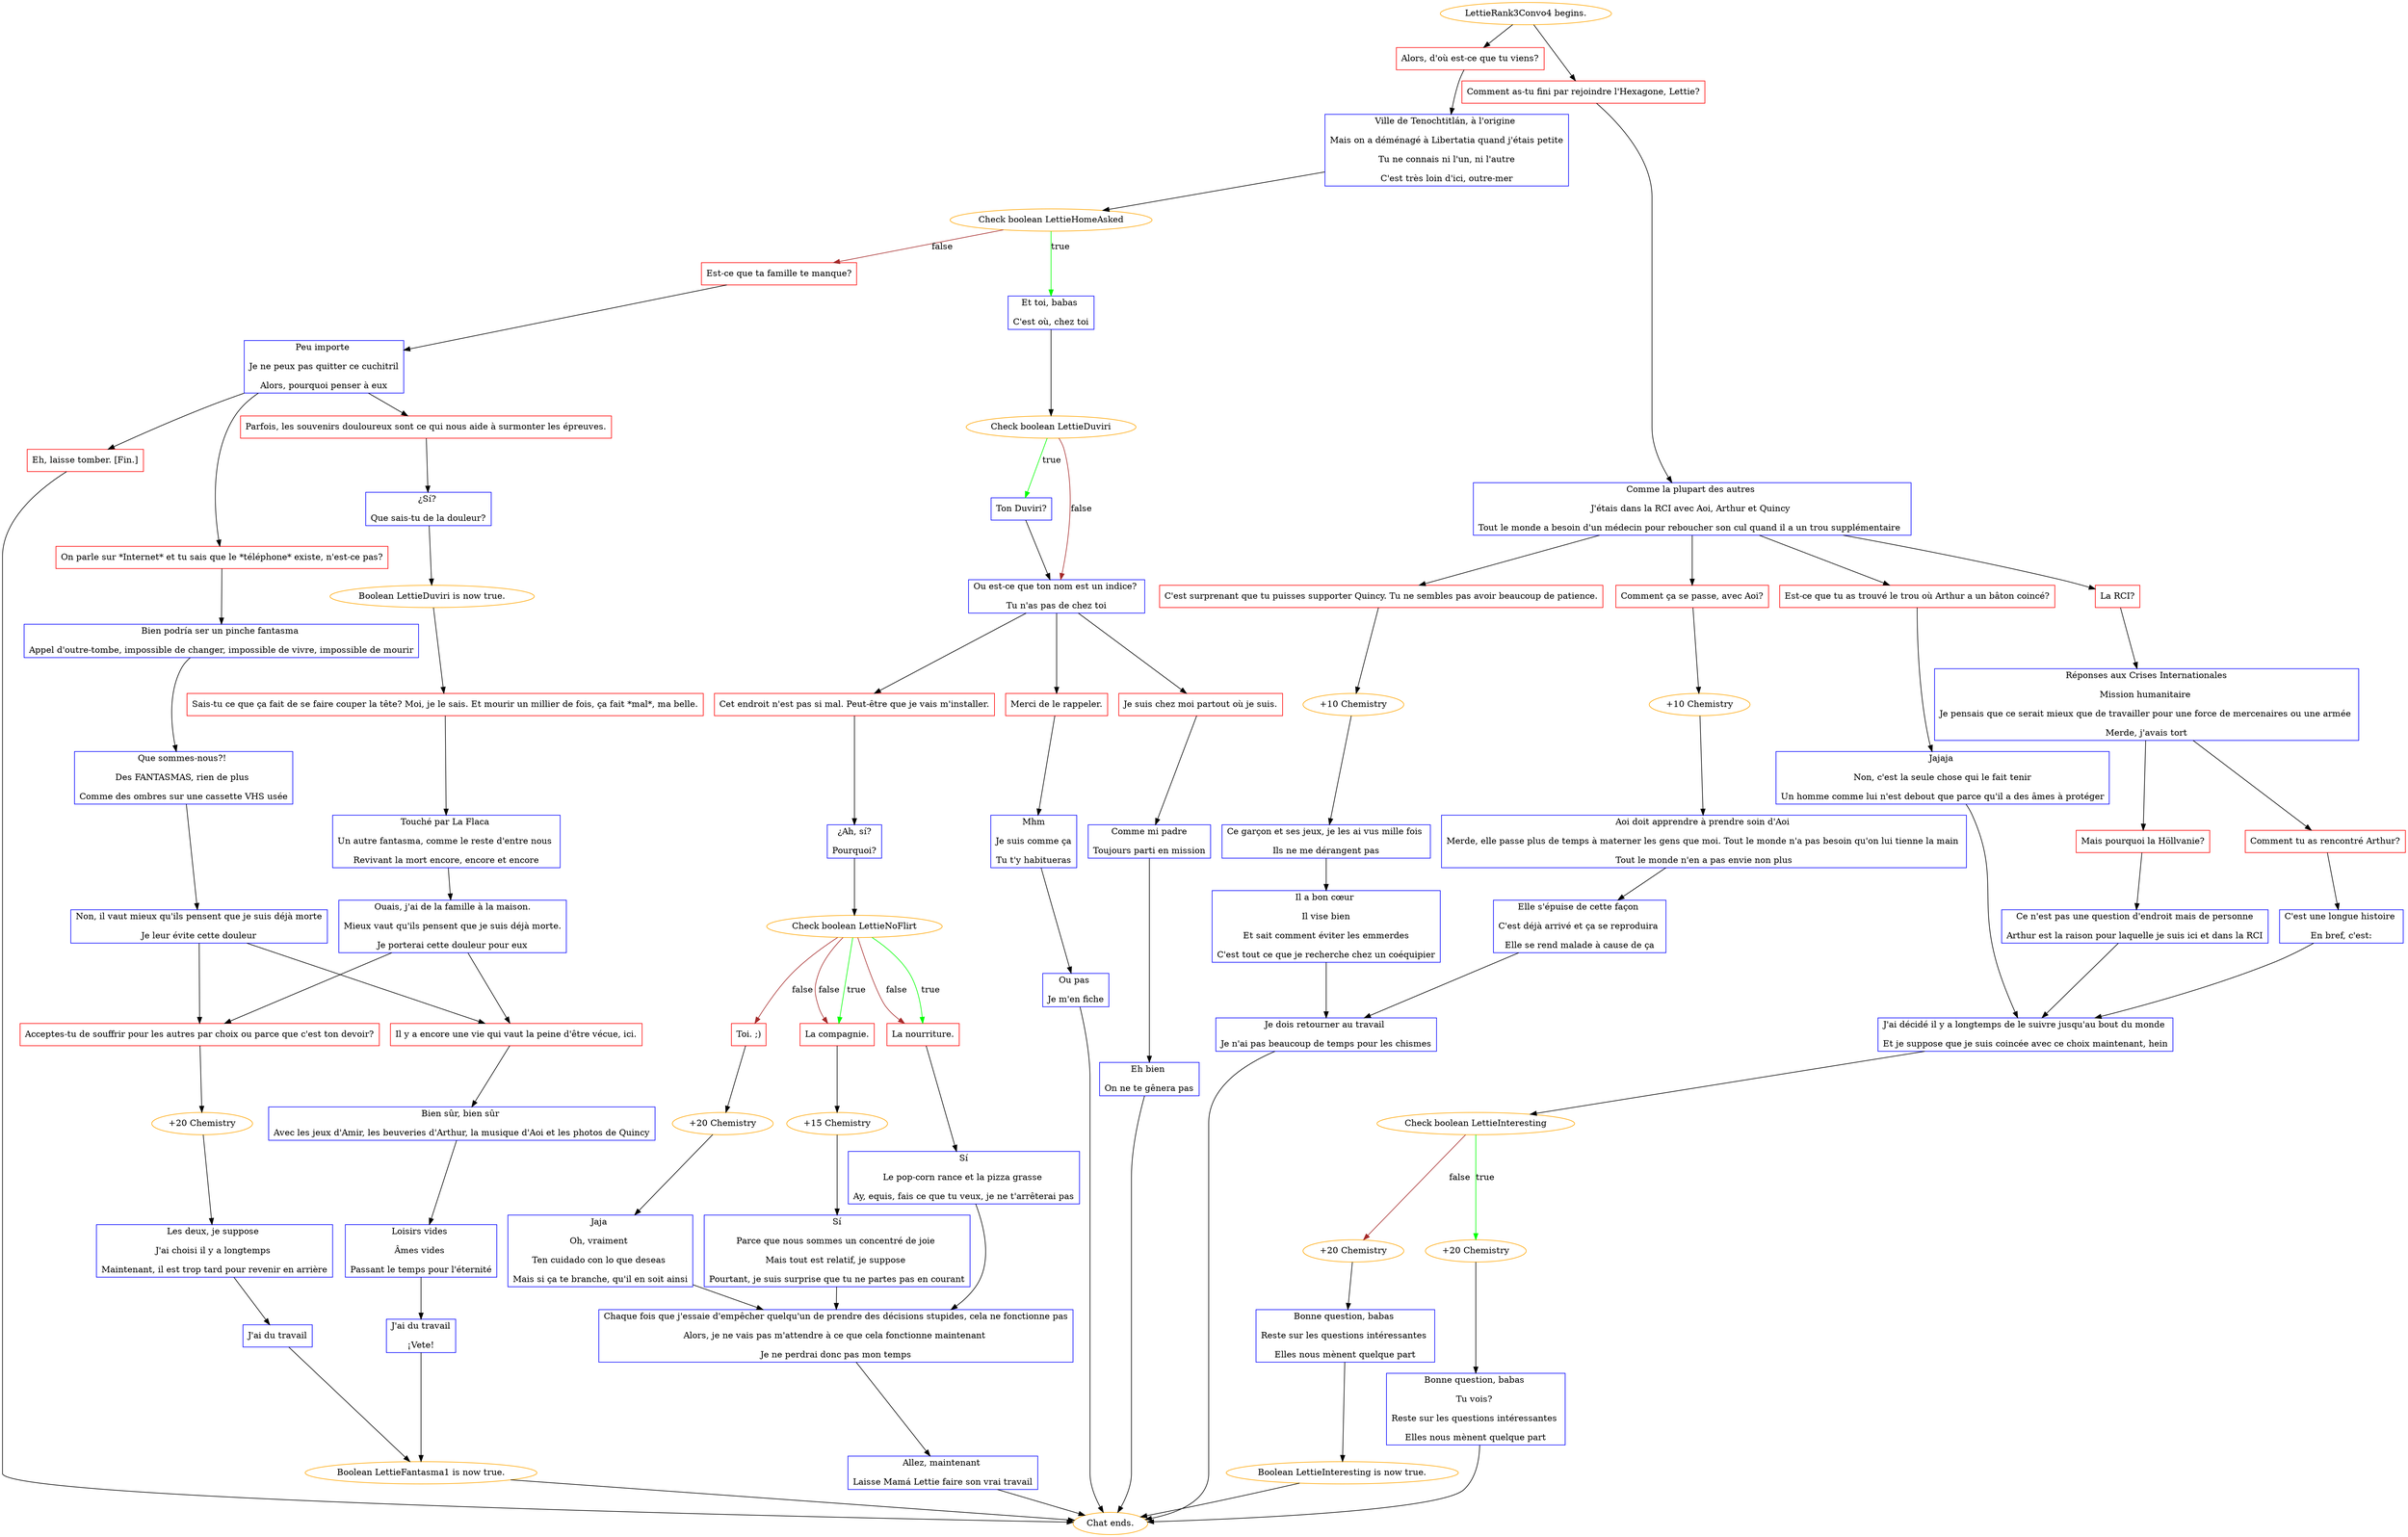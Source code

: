 digraph {
	"LettieRank3Convo4 begins." [color=orange];
		"LettieRank3Convo4 begins." -> j1791249634;
		"LettieRank3Convo4 begins." -> j2542877321;
	j1791249634 [label="Alors, d'où est-ce que tu viens?",shape=box,color=red];
		j1791249634 -> j2842518387;
	j2542877321 [label="Comment as-tu fini par rejoindre l'Hexagone, Lettie?",shape=box,color=red];
		j2542877321 -> j2263393890;
	j2842518387 [label="Ville de Tenochtitlán, à l'origine 
Mais on a déménagé à Libertatia quand j'étais petite
Tu ne connais ni l'un, ni l'autre
C'est très loin d'ici, outre-mer",shape=box,color=blue];
		j2842518387 -> j626268686;
	j2263393890 [label="Comme la plupart des autres 
J'étais dans la RCI avec Aoi, Arthur et Quincy 
Tout le monde a besoin d'un médecin pour reboucher son cul quand il a un trou supplémentaire  ",shape=box,color=blue];
		j2263393890 -> j441892157;
		j2263393890 -> j2349622162;
		j2263393890 -> j996924834;
		j2263393890 -> j393059634;
	j626268686 [label="Check boolean LettieHomeAsked",color=orange];
		j626268686 -> j160587938 [label=true,color=green];
		j626268686 -> j4042027300 [label=false,color=brown];
	j441892157 [label="Comment ça se passe, avec Aoi?",shape=box,color=red];
		j441892157 -> j1741843795;
	j2349622162 [label="C'est surprenant que tu puisses supporter Quincy. Tu ne sembles pas avoir beaucoup de patience.",shape=box,color=red];
		j2349622162 -> j2025590563;
	j996924834 [label="Est-ce que tu as trouvé le trou où Arthur a un bâton coincé?",shape=box,color=red];
		j996924834 -> j1080681701;
	j393059634 [label="La RCI?",shape=box,color=red];
		j393059634 -> j2011691398;
	j160587938 [label="Et toi, babas 
C'est où, chez toi",shape=box,color=blue];
		j160587938 -> j2608084088;
	j4042027300 [label="Est-ce que ta famille te manque?",shape=box,color=red];
		j4042027300 -> j1008499484;
	j1741843795 [label="+10 Chemistry",color=orange];
		j1741843795 -> j1321200729;
	j2025590563 [label="+10 Chemistry",color=orange];
		j2025590563 -> j1661601350;
	j1080681701 [label="Jajaja 
Non, c'est la seule chose qui le fait tenir
Un homme comme lui n'est debout que parce qu'il a des âmes à protéger",shape=box,color=blue];
		j1080681701 -> j3122042665;
	j2011691398 [label="Réponses aux Crises Internationales
Mission humanitaire 
Je pensais que ce serait mieux que de travailler pour une force de mercenaires ou une armée 
Merde, j'avais tort",shape=box,color=blue];
		j2011691398 -> j1288149880;
		j2011691398 -> j2175521652;
	j2608084088 [label="Check boolean LettieDuviri",color=orange];
		j2608084088 -> j1551975690 [label=true,color=green];
		j2608084088 -> j529397383 [label=false,color=brown];
	j1008499484 [label="Peu importe 
Je ne peux pas quitter ce cuchitril
Alors, pourquoi penser à eux",shape=box,color=blue];
		j1008499484 -> j2231712377;
		j1008499484 -> j1558293116;
		j1008499484 -> j2822396407;
	j1321200729 [label="Aoi doit apprendre à prendre soin d'Aoi 
Merde, elle passe plus de temps à materner les gens que moi. Tout le monde n'a pas besoin qu'on lui tienne la main 
Tout le monde n'en a pas envie non plus",shape=box,color=blue];
		j1321200729 -> j2278708980;
	j1661601350 [label="Ce garçon et ses jeux, je les ai vus mille fois 
Ils ne me dérangent pas",shape=box,color=blue];
		j1661601350 -> j829727663;
	j3122042665 [label="J'ai décidé il y a longtemps de le suivre jusqu'au bout du monde 
Et je suppose que je suis coincée avec ce choix maintenant, hein",shape=box,color=blue];
		j3122042665 -> j1451161206;
	j1288149880 [label="Comment tu as rencontré Arthur?",shape=box,color=red];
		j1288149880 -> j1870838880;
	j2175521652 [label="Mais pourquoi la Höllvanie?",shape=box,color=red];
		j2175521652 -> j540754517;
	j1551975690 [label="Ton Duviri?",shape=box,color=blue];
		j1551975690 -> j529397383;
	j529397383 [label="Ou est-ce que ton nom est un indice? 
Tu n'as pas de chez toi",shape=box,color=blue];
		j529397383 -> j1619400099;
		j529397383 -> j933596490;
		j529397383 -> j1960305008;
	j2231712377 [label="Parfois, les souvenirs douloureux sont ce qui nous aide à surmonter les épreuves.",shape=box,color=red];
		j2231712377 -> j429967566;
	j1558293116 [label="On parle sur *Internet* et tu sais que le *téléphone* existe, n'est-ce pas?",shape=box,color=red];
		j1558293116 -> j3538517994;
	j2822396407 [label="Eh, laisse tomber. [Fin.]",shape=box,color=red];
		j2822396407 -> "Chat ends.";
	j2278708980 [label="Elle s'épuise de cette façon 
C'est déjà arrivé et ça se reproduira 
Elle se rend malade à cause de ça",shape=box,color=blue];
		j2278708980 -> j1510861624;
	j829727663 [label="Il a bon cœur 
Il vise bien
Et sait comment éviter les emmerdes
C'est tout ce que je recherche chez un coéquipier",shape=box,color=blue];
		j829727663 -> j1510861624;
	j1451161206 [label="Check boolean LettieInteresting",color=orange];
		j1451161206 -> j2907705376 [label=true,color=green];
		j1451161206 -> j759018365 [label=false,color=brown];
	j1870838880 [label="C'est une longue histoire 
En bref, c'est:",shape=box,color=blue];
		j1870838880 -> j3122042665;
	j540754517 [label="Ce n'est pas une question d'endroit mais de personne
Arthur est la raison pour laquelle je suis ici et dans la RCI",shape=box,color=blue];
		j540754517 -> j3122042665;
	j1619400099 [label="Cet endroit n'est pas si mal. Peut-être que je vais m'installer.",shape=box,color=red];
		j1619400099 -> j3728322006;
	j933596490 [label="Merci de le rappeler.",shape=box,color=red];
		j933596490 -> j2022842327;
	j1960305008 [label="Je suis chez moi partout où je suis.",shape=box,color=red];
		j1960305008 -> j3887385169;
	j429967566 [label="¿Sí? 
Que sais-tu de la douleur?",shape=box,color=blue];
		j429967566 -> j2349622497;
	j3538517994 [label="Bien podría ser un pinche fantasma 
Appel d'outre-tombe, impossible de changer, impossible de vivre, impossible de mourir",shape=box,color=blue];
		j3538517994 -> j1595992584;
	"Chat ends." [color=orange];
	j1510861624 [label="Je dois retourner au travail 
Je n'ai pas beaucoup de temps pour les chismes",shape=box,color=blue];
		j1510861624 -> "Chat ends.";
	j2907705376 [label="+20 Chemistry",color=orange];
		j2907705376 -> j3607016048;
	j759018365 [label="+20 Chemistry",color=orange];
		j759018365 -> j3977034705;
	j3728322006 [label="¿Ah, sí?
Pourquoi?",shape=box,color=blue];
		j3728322006 -> j628755748;
	j2022842327 [label="Mhm
Je suis comme ça
Tu t'y habitueras",shape=box,color=blue];
		j2022842327 -> j2319530812;
	j3887385169 [label="Comme mi padre
Toujours parti en mission",shape=box,color=blue];
		j3887385169 -> j1567701648;
	j2349622497 [label="Boolean LettieDuviri is now true.",color=orange];
		j2349622497 -> j3317150875;
	j1595992584 [label="Que sommes-nous?! 
Des FANTASMAS, rien de plus 
Comme des ombres sur une cassette VHS usée",shape=box,color=blue];
		j1595992584 -> j2262837394;
	j3607016048 [label="Bonne question, babas 
Tu vois? 
Reste sur les questions intéressantes 
Elles nous mènent quelque part",shape=box,color=blue];
		j3607016048 -> "Chat ends.";
	j3977034705 [label="Bonne question, babas 
Reste sur les questions intéressantes 
Elles nous mènent quelque part",shape=box,color=blue];
		j3977034705 -> j70267491;
	j628755748 [label="Check boolean LettieNoFlirt",color=orange];
		j628755748 -> j1715330970 [label=true,color=green];
		j628755748 -> j939797717 [label=true,color=green];
		j628755748 -> j939797717 [label=false,color=brown];
		j628755748 -> j1715330970 [label=false,color=brown];
		j628755748 -> j486155477 [label=false,color=brown];
	j2319530812 [label="Ou pas 
Je m'en fiche",shape=box,color=blue];
		j2319530812 -> "Chat ends.";
	j1567701648 [label="Eh bien 
On ne te gênera pas",shape=box,color=blue];
		j1567701648 -> "Chat ends.";
	j3317150875 [label="Sais-tu ce que ça fait de se faire couper la tête? Moi, je le sais. Et mourir un millier de fois, ça fait *mal*, ma belle.",shape=box,color=red];
		j3317150875 -> j3375688206;
	j2262837394 [label="Non, il vaut mieux qu'ils pensent que je suis déjà morte
Je leur évite cette douleur",shape=box,color=blue];
		j2262837394 -> j425394900;
		j2262837394 -> j696814238;
	j70267491 [label="Boolean LettieInteresting is now true.",color=orange];
		j70267491 -> "Chat ends.";
	j1715330970 [label="La compagnie.",shape=box,color=red];
		j1715330970 -> j3714045509;
	j939797717 [label="La nourriture.",shape=box,color=red];
		j939797717 -> j3280823995;
	j486155477 [label="Toi. ;)",shape=box,color=red];
		j486155477 -> j1418042650;
	j3375688206 [label="Touché par La Flaca 
Un autre fantasma, comme le reste d'entre nous 
Revivant la mort encore, encore et encore",shape=box,color=blue];
		j3375688206 -> j2229668578;
	j425394900 [label="Acceptes-tu de souffrir pour les autres par choix ou parce que c'est ton devoir?",shape=box,color=red];
		j425394900 -> j2877658293;
	j696814238 [label="Il y a encore une vie qui vaut la peine d'être vécue, ici.",shape=box,color=red];
		j696814238 -> j3163957813;
	j3714045509 [label="+15 Chemistry",color=orange];
		j3714045509 -> j3528728341;
	j3280823995 [label="Sí
Le pop-corn rance et la pizza grasse 
Ay, equis, fais ce que tu veux, je ne t'arrêterai pas",shape=box,color=blue];
		j3280823995 -> j1004766996;
	j1418042650 [label="+20 Chemistry",color=orange];
		j1418042650 -> j2479761985;
	j2229668578 [label="Ouais, j'ai de la famille à la maison.
Mieux vaut qu'ils pensent que je suis déjà morte.
Je porterai cette douleur pour eux",shape=box,color=blue];
		j2229668578 -> j425394900;
		j2229668578 -> j696814238;
	j2877658293 [label="+20 Chemistry",color=orange];
		j2877658293 -> j1600015754;
	j3163957813 [label="Bien sûr, bien sûr 
Avec les jeux d'Amir, les beuveries d'Arthur, la musique d'Aoi et les photos de Quincy",shape=box,color=blue];
		j3163957813 -> j3596858994;
	j3528728341 [label="Sí
Parce que nous sommes un concentré de joie 
Mais tout est relatif, je suppose 
Pourtant, je suis surprise que tu ne partes pas en courant",shape=box,color=blue];
		j3528728341 -> j1004766996;
	j1004766996 [label="Chaque fois que j'essaie d'empêcher quelqu'un de prendre des décisions stupides, cela ne fonctionne pas
Alors, je ne vais pas m'attendre à ce que cela fonctionne maintenant 
Je ne perdrai donc pas mon temps",shape=box,color=blue];
		j1004766996 -> j181064862;
	j2479761985 [label="Jaja 
Oh, vraiment 
Ten cuidado con lo que deseas 
Mais si ça te branche, qu'il en soit ainsi",shape=box,color=blue];
		j2479761985 -> j1004766996;
	j1600015754 [label="Les deux, je suppose 
J'ai choisi il y a longtemps 
Maintenant, il est trop tard pour revenir en arrière",shape=box,color=blue];
		j1600015754 -> j3525546225;
	j3596858994 [label="Loisirs vides 
Âmes vides 
Passant le temps pour l'éternité",shape=box,color=blue];
		j3596858994 -> j3076159940;
	j181064862 [label="Allez, maintenant 
Laisse Mamá Lettie faire son vrai travail",shape=box,color=blue];
		j181064862 -> "Chat ends.";
	j3525546225 [label="J'ai du travail",shape=box,color=blue];
		j3525546225 -> j1253712857;
	j3076159940 [label="J'ai du travail
¡Vete!",shape=box,color=blue];
		j3076159940 -> j1253712857;
	j1253712857 [label="Boolean LettieFantasma1 is now true.",color=orange];
		j1253712857 -> "Chat ends.";
}